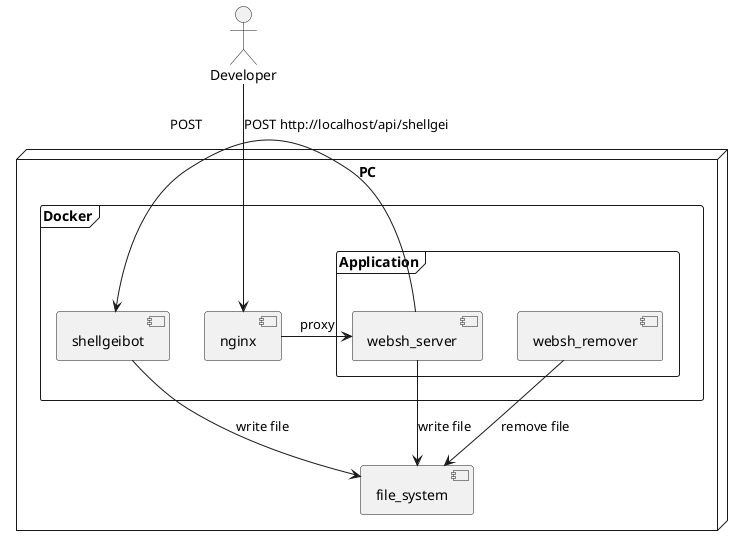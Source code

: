 @startuml

actor Developer as dev

node PC {
  frame Docker {
    [nginx] as nginx
    frame Application {
      [websh_server] as server
      [websh_remover] as remover
    }
    [shellgeibot] as bot
  }
  [file_system] as fs
}

dev -down-> nginx : POST http://localhost/api/shellgei
nginx -> server : proxy
server -> bot : POST
server -down-> fs : write file
bot -> fs : write file
remover -> fs : remove file

@enduml
